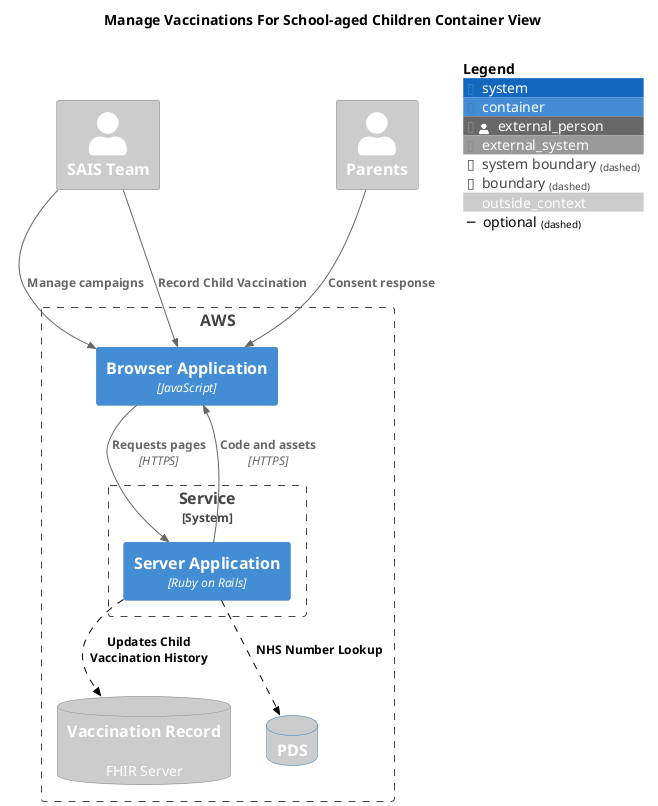 @startuml

!include <C4/C4_Container.puml>

LAYOUT_TOP_DOWN()

title "Manage Vaccinations For School-aged Children Container View"

AddElementTag("outside_context", $bgColor="#CCC", $fontColor="#FFF")

Person_Ext(sais, "SAIS Team", $tags="outside_context")
Person_Ext(parents, "Parents", $tags="outside_context")

Boundary(aws, "AWS") {
    Container(browser, "Browser Application", "JavaScript")
  System_Boundary(manage, "Service", "") {
    Container(server, "Server Application", "Ruby on Rails")
  }

  SystemDb_Ext(vaccineRecord, "Vaccination Record", "FHIR Server")
  SystemDb_Ext(pds, "PDS", "")
}

SystemDb_Ext(vaccineRecord, "Vaccination Record", "FHIR Server", $tags="outside_context")
SystemDb(pds, "PDS", "", $tags="outside_context")

AddRelTag("optional", $textColor="black", $lineColor="black", $lineStyle="dashed")

Rel(server, browser, "Code and assets", "HTTPS")
Rel(browser, server, "Requests pages", "HTTPS")
Rel(sais, browser, "Manage campaigns")
Rel(sais, browser, "Record Child Vaccination")
Rel(parents, browser, "Consent response")
Rel(server, vaccineRecord, "Updates Child Vaccination History", $tags="optional")
Rel(server, pds, "NHS Number Lookup", $tags="optional")

SHOW_FLOATING_LEGEND()

@enduml
